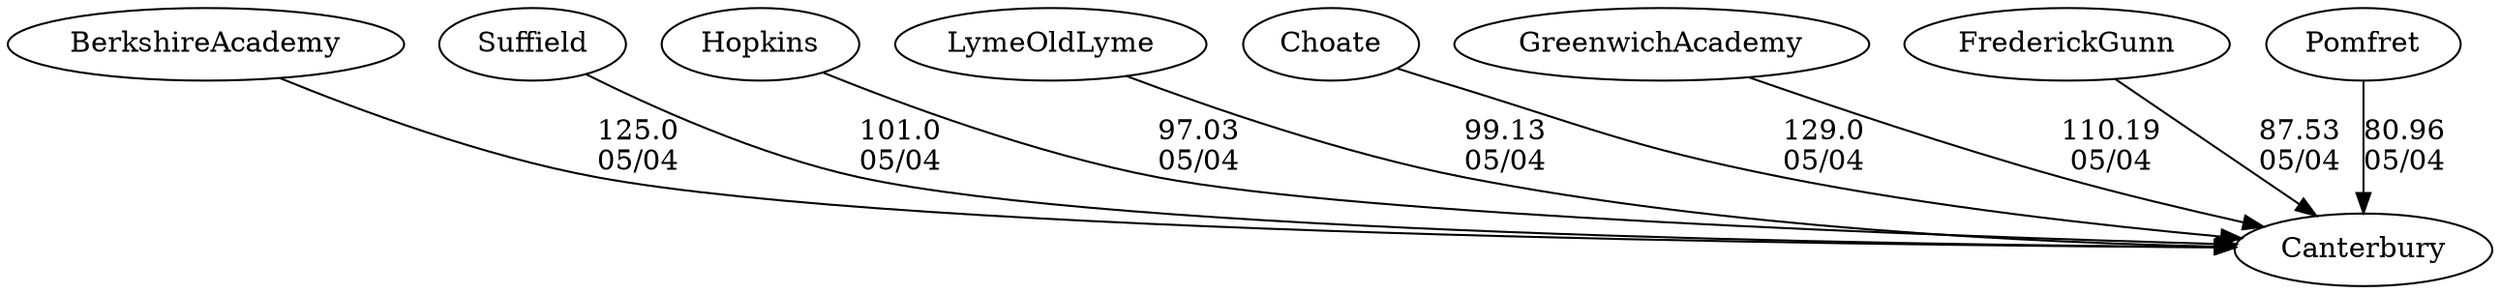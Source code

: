 digraph girls2foursCanterbury {BerkshireAcademy [URL="girls2foursCanterburyBerkshireAcademy.html"];Suffield [URL="girls2foursCanterburySuffield.html"];Hopkins [URL="girls2foursCanterburyHopkins.html"];LymeOldLyme [URL="girls2foursCanterburyLymeOldLyme.html"];Choate [URL="girls2foursCanterburyChoate.html"];GreenwichAcademy [URL="girls2foursCanterburyGreenwichAcademy.html"];Canterbury [URL="girls2foursCanterburyCanterbury.html"];FrederickGunn [URL="girls2foursCanterburyFrederickGunn.html"];Pomfret [URL="girls2foursCanterburyPomfret.html"];Suffield -> Canterbury[label="101.0
05/04", weight="-1", tooltip="Founder's Day Regatta			
", URL="", random="random"]; 
LymeOldLyme -> Canterbury[label="99.13
05/04", weight="1", tooltip="Founder's Day Regatta			
", URL="", random="random"]; 
Hopkins -> Canterbury[label="97.03
05/04", weight="3", tooltip="Founder's Day Regatta			
", URL="", random="random"]; 
FrederickGunn -> Canterbury[label="87.53
05/04", weight="13", tooltip="Founder's Day Regatta			
", URL="", random="random"]; 
Pomfret -> Canterbury[label="80.96
05/04", weight="20", tooltip="Founder's Day Regatta			
", URL="", random="random"]; 
Choate -> Canterbury[label="129.0
05/04", weight="-29", tooltip="Founder's Day Regatta			
", URL="", random="random"]; 
BerkshireAcademy -> Canterbury[label="125.0
05/04", weight="-25", tooltip="Founder's Day Regatta			
", URL="", random="random"]; 
GreenwichAcademy -> Canterbury[label="110.19
05/04", weight="-10", tooltip="Founder's Day Regatta			
", URL="", random="random"]}